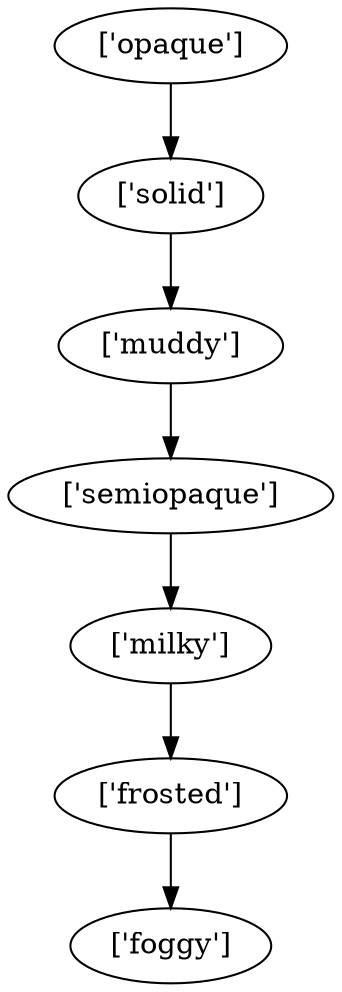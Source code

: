 strict digraph  {
	"['solid']" -> "['muddy']";
	"['muddy']" -> "['semiopaque']";
	"['semiopaque']" -> "['milky']";
	"['milky']" -> "['frosted']";
	"['frosted']" -> "['foggy']";
	"['opaque']" -> "['solid']";
}
